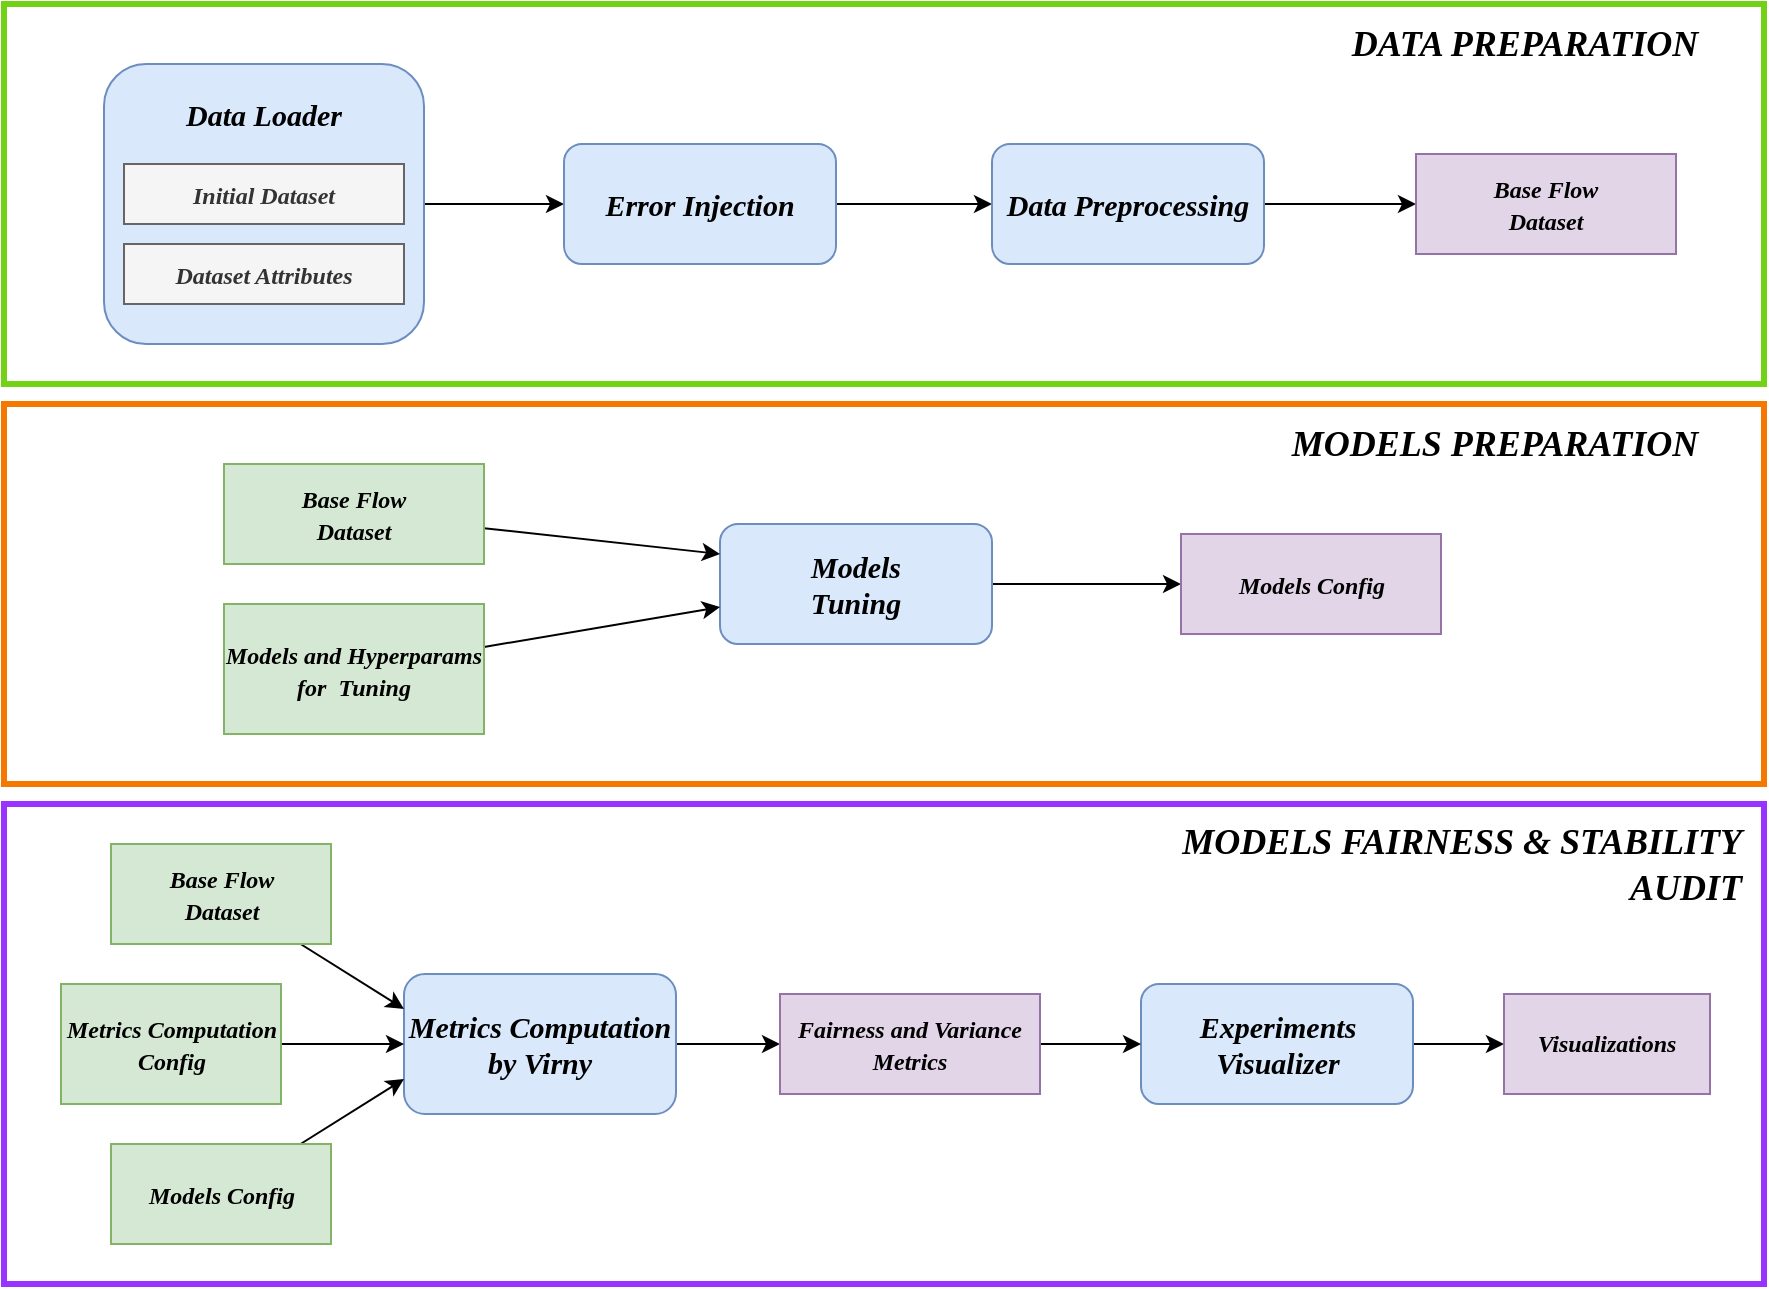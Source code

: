 <mxfile version="21.2.9" type="device">
  <diagram name="Page-1" id="UoKeEZk8qrJiN1z6IXMx">
    <mxGraphModel dx="1362" dy="766" grid="1" gridSize="10" guides="1" tooltips="1" connect="1" arrows="1" fold="1" page="1" pageScale="1" pageWidth="850" pageHeight="1100" math="0" shadow="0">
      <root>
        <mxCell id="0" />
        <mxCell id="1" parent="0" />
        <mxCell id="5Q4gcwFhn1eUK5E1_kNt-127" value="" style="rounded=0;whiteSpace=wrap;html=1;glass=0;fillColor=none;strokeWidth=3;strokeColor=#f57900;perimeterSpacing=1;" parent="1" vertex="1">
          <mxGeometry x="100" y="280" width="880" height="190" as="geometry" />
        </mxCell>
        <mxCell id="5Q4gcwFhn1eUK5E1_kNt-125" value="" style="rounded=0;whiteSpace=wrap;html=1;glass=0;fillColor=none;strokeWidth=3;strokeColor=#73d216;" parent="1" vertex="1">
          <mxGeometry x="100" y="80" width="880" height="190" as="geometry" />
        </mxCell>
        <mxCell id="5Q4gcwFhn1eUK5E1_kNt-126" value="&lt;b&gt;&lt;font data-font-src=&quot;https://fonts.googleapis.com/css?family=Merienda+One+&quot; style=&quot;font-size: 19px;&quot; face=&quot;Merienda One&quot;&gt;&lt;i&gt;&lt;font style=&quot;font-size: 19px;&quot;&gt;&lt;font style=&quot;font-size: 19px;&quot;&gt;&lt;font style=&quot;font-size: 19px;&quot;&gt;&lt;font style=&quot;font-size: 19px;&quot;&gt;&lt;font style=&quot;font-size: 18px;&quot;&gt;&lt;font style=&quot;font-size: 18px;&quot;&gt;DATA PREPARATION&lt;br&gt;&lt;/font&gt;&lt;/font&gt;&lt;/font&gt;&lt;/font&gt;&lt;/font&gt;&lt;/font&gt;&lt;/i&gt;&lt;/font&gt;&lt;/b&gt;" style="text;html=1;align=center;verticalAlign=middle;resizable=0;points=[];autosize=1;strokeColor=none;fillColor=none;" parent="1" vertex="1">
          <mxGeometry x="740" y="80" width="240" height="40" as="geometry" />
        </mxCell>
        <mxCell id="uEqAPO-9SHNmqftn-ccm-13" value="&lt;b&gt;&lt;font data-font-src=&quot;https://fonts.googleapis.com/css?family=Merienda+One+&quot; style=&quot;font-size: 19px;&quot; face=&quot;Merienda One&quot;&gt;&lt;i&gt;&lt;font style=&quot;font-size: 19px;&quot;&gt;&lt;font style=&quot;font-size: 19px;&quot;&gt;&lt;font style=&quot;font-size: 19px;&quot;&gt;&lt;font style=&quot;font-size: 19px;&quot;&gt;&lt;font style=&quot;font-size: 18px;&quot;&gt;&lt;font style=&quot;font-size: 18px;&quot;&gt;MODELS PREPARATION&lt;br&gt;&lt;/font&gt;&lt;/font&gt;&lt;/font&gt;&lt;/font&gt;&lt;/font&gt;&lt;/font&gt;&lt;/i&gt;&lt;/font&gt;&lt;/b&gt;" style="text;html=1;align=center;verticalAlign=middle;resizable=0;points=[];autosize=1;strokeColor=none;fillColor=none;" parent="1" vertex="1">
          <mxGeometry x="710" y="280" width="270" height="40" as="geometry" />
        </mxCell>
        <mxCell id="uEqAPO-9SHNmqftn-ccm-27" value="" style="rounded=0;whiteSpace=wrap;html=1;glass=0;fillColor=none;strokeWidth=3;strokeColor=#9933FF;" parent="1" vertex="1">
          <mxGeometry x="100" y="480" width="880" height="240" as="geometry" />
        </mxCell>
        <mxCell id="JGCpyCc607zzTOORuiyY-37" style="edgeStyle=orthogonalEdgeStyle;rounded=0;orthogonalLoop=1;jettySize=auto;html=1;entryX=0;entryY=0.5;entryDx=0;entryDy=0;" edge="1" parent="1" source="uEqAPO-9SHNmqftn-ccm-25" target="JGCpyCc607zzTOORuiyY-21">
          <mxGeometry relative="1" as="geometry" />
        </mxCell>
        <mxCell id="uEqAPO-9SHNmqftn-ccm-25" value="&lt;div style=&quot;font-size: 15px;&quot;&gt;&lt;font style=&quot;font-size: 15px;&quot; data-font-src=&quot;https://fonts.googleapis.com/css?family=Berkshire+Swash&quot; face=&quot;Verdana&quot;&gt;&lt;i&gt;&lt;font style=&quot;font-size: 15px;&quot;&gt;&lt;font style=&quot;font-size: 15px;&quot;&gt;&lt;font style=&quot;font-size: 15px;&quot;&gt;&lt;b&gt;Experiments&lt;/b&gt;&lt;/font&gt;&lt;/font&gt;&lt;/font&gt;&lt;/i&gt;&lt;/font&gt;&lt;/div&gt;&lt;div style=&quot;font-size: 15px;&quot;&gt;&lt;font style=&quot;font-size: 15px;&quot; data-font-src=&quot;https://fonts.googleapis.com/css?family=Berkshire+Swash&quot; face=&quot;Verdana&quot;&gt;&lt;i&gt;&lt;font style=&quot;font-size: 15px;&quot;&gt;&lt;font style=&quot;font-size: 15px;&quot;&gt;&lt;font style=&quot;font-size: 15px;&quot;&gt;&lt;b&gt;Visualizer&lt;/b&gt;&lt;/font&gt;&lt;/font&gt;&lt;/font&gt;&lt;/i&gt;&lt;/font&gt;&lt;/div&gt;" style="rounded=1;whiteSpace=wrap;html=1;fillColor=#dae8fc;strokeColor=#6c8ebf;shadow=0;gradientColor=none;" parent="1" vertex="1">
          <mxGeometry x="668.5" y="570" width="136" height="60" as="geometry" />
        </mxCell>
        <mxCell id="JGCpyCc607zzTOORuiyY-35" style="edgeStyle=orthogonalEdgeStyle;rounded=0;orthogonalLoop=1;jettySize=auto;html=1;entryX=0;entryY=0.5;entryDx=0;entryDy=0;" edge="1" parent="1" source="uEqAPO-9SHNmqftn-ccm-26" target="JGCpyCc607zzTOORuiyY-20">
          <mxGeometry relative="1" as="geometry" />
        </mxCell>
        <mxCell id="uEqAPO-9SHNmqftn-ccm-26" value="&lt;div style=&quot;font-size: 15px;&quot;&gt;&lt;font style=&quot;font-size: 15px;&quot; data-font-src=&quot;https://fonts.googleapis.com/css?family=Berkshire+Swash&quot; face=&quot;Verdana&quot;&gt;&lt;i&gt;&lt;font style=&quot;font-size: 15px;&quot;&gt;&lt;font style=&quot;font-size: 15px;&quot;&gt;&lt;font style=&quot;font-size: 15px;&quot;&gt;&lt;b&gt;Metrics Computation &lt;br&gt;&lt;/b&gt;&lt;/font&gt;&lt;/font&gt;&lt;/font&gt;&lt;/i&gt;&lt;/font&gt;&lt;/div&gt;&lt;div style=&quot;font-size: 15px;&quot;&gt;&lt;font style=&quot;font-size: 15px;&quot; data-font-src=&quot;https://fonts.googleapis.com/css?family=Berkshire+Swash&quot; face=&quot;Verdana&quot;&gt;&lt;i&gt;&lt;font style=&quot;font-size: 15px;&quot;&gt;&lt;font style=&quot;font-size: 15px;&quot;&gt;&lt;font style=&quot;font-size: 15px;&quot;&gt;&lt;b&gt;by Virny&lt;br&gt;&lt;/b&gt;&lt;/font&gt;&lt;/font&gt;&lt;/font&gt;&lt;/i&gt;&lt;/font&gt;&lt;/div&gt;" style="rounded=1;whiteSpace=wrap;html=1;fillColor=#dae8fc;strokeColor=#6c8ebf;shadow=0;gradientColor=none;" parent="1" vertex="1">
          <mxGeometry x="300" y="565" width="136" height="70" as="geometry" />
        </mxCell>
        <mxCell id="uEqAPO-9SHNmqftn-ccm-29" value="&lt;div align=&quot;right&quot;&gt;&lt;b&gt;&lt;font data-font-src=&quot;https://fonts.googleapis.com/css?family=Merienda+One+&quot; style=&quot;font-size: 19px;&quot; face=&quot;Merienda One&quot;&gt;&lt;i&gt;&lt;font style=&quot;font-size: 19px;&quot;&gt;&lt;font style=&quot;font-size: 19px;&quot;&gt;&lt;font style=&quot;font-size: 19px;&quot;&gt;&lt;font style=&quot;font-size: 19px;&quot;&gt;&lt;font style=&quot;font-size: 18px;&quot;&gt;&lt;font style=&quot;font-size: 18px;&quot;&gt;MODELS FAIRNESS &amp;amp; STABILITY &lt;br&gt;&lt;/font&gt;&lt;/font&gt;&lt;/font&gt;&lt;/font&gt;&lt;/font&gt;&lt;/font&gt;&lt;/i&gt;&lt;/font&gt;&lt;/b&gt;&lt;/div&gt;&lt;div align=&quot;right&quot;&gt;&lt;b&gt;&lt;font data-font-src=&quot;https://fonts.googleapis.com/css?family=Merienda+One+&quot; style=&quot;font-size: 19px;&quot; face=&quot;Merienda One&quot;&gt;&lt;i&gt;&lt;font style=&quot;font-size: 19px;&quot;&gt;&lt;font style=&quot;font-size: 19px;&quot;&gt;&lt;font style=&quot;font-size: 19px;&quot;&gt;&lt;font style=&quot;font-size: 19px;&quot;&gt;&lt;font style=&quot;font-size: 18px;&quot;&gt;&lt;font style=&quot;font-size: 18px;&quot;&gt;AUDIT&lt;/font&gt;&lt;/font&gt;&lt;/font&gt;&lt;/font&gt;&lt;/font&gt;&lt;/font&gt;&lt;/i&gt;&lt;/font&gt;&lt;/b&gt;&lt;/div&gt;" style="text;html=1;align=right;verticalAlign=middle;resizable=0;points=[];autosize=1;strokeColor=none;fillColor=none;" parent="1" vertex="1">
          <mxGeometry x="610" y="480" width="360" height="60" as="geometry" />
        </mxCell>
        <mxCell id="JGCpyCc607zzTOORuiyY-23" style="edgeStyle=orthogonalEdgeStyle;rounded=0;orthogonalLoop=1;jettySize=auto;html=1;entryX=0;entryY=0.5;entryDx=0;entryDy=0;" edge="1" parent="1" source="JGCpyCc607zzTOORuiyY-1" target="JGCpyCc607zzTOORuiyY-2">
          <mxGeometry relative="1" as="geometry" />
        </mxCell>
        <mxCell id="JGCpyCc607zzTOORuiyY-1" value="" style="rounded=1;whiteSpace=wrap;html=1;fillColor=#dae8fc;strokeColor=#6c8ebf;shadow=0;gradientColor=none;" vertex="1" parent="1">
          <mxGeometry x="150" y="110" width="160" height="140" as="geometry" />
        </mxCell>
        <mxCell id="JGCpyCc607zzTOORuiyY-24" style="edgeStyle=orthogonalEdgeStyle;rounded=0;orthogonalLoop=1;jettySize=auto;html=1;entryX=0;entryY=0.5;entryDx=0;entryDy=0;" edge="1" parent="1" source="JGCpyCc607zzTOORuiyY-2" target="JGCpyCc607zzTOORuiyY-3">
          <mxGeometry relative="1" as="geometry" />
        </mxCell>
        <mxCell id="JGCpyCc607zzTOORuiyY-2" value="&lt;div style=&quot;font-size: 15px;&quot;&gt;&lt;font style=&quot;font-size: 15px;&quot; data-font-src=&quot;https://fonts.googleapis.com/css?family=Berkshire+Swash&quot; face=&quot;Verdana&quot;&gt;&lt;i&gt;&lt;font style=&quot;font-size: 15px;&quot;&gt;&lt;font style=&quot;font-size: 15px;&quot;&gt;&lt;font style=&quot;font-size: 15px;&quot;&gt;&lt;b&gt;Error Injection&lt;br&gt;&lt;/b&gt;&lt;/font&gt;&lt;/font&gt;&lt;/font&gt;&lt;/i&gt;&lt;/font&gt;&lt;/div&gt;" style="rounded=1;whiteSpace=wrap;html=1;fillColor=#dae8fc;strokeColor=#6c8ebf;shadow=0;gradientColor=none;" vertex="1" parent="1">
          <mxGeometry x="380" y="150" width="136" height="60" as="geometry" />
        </mxCell>
        <mxCell id="JGCpyCc607zzTOORuiyY-30" style="edgeStyle=orthogonalEdgeStyle;rounded=0;orthogonalLoop=1;jettySize=auto;html=1;entryX=0;entryY=0.5;entryDx=0;entryDy=0;" edge="1" parent="1" source="JGCpyCc607zzTOORuiyY-3" target="JGCpyCc607zzTOORuiyY-15">
          <mxGeometry relative="1" as="geometry" />
        </mxCell>
        <mxCell id="JGCpyCc607zzTOORuiyY-3" value="&lt;div style=&quot;font-size: 15px;&quot;&gt;&lt;font style=&quot;font-size: 15px;&quot; data-font-src=&quot;https://fonts.googleapis.com/css?family=Berkshire+Swash&quot; face=&quot;Verdana&quot;&gt;&lt;i&gt;&lt;font style=&quot;font-size: 15px;&quot;&gt;&lt;font style=&quot;font-size: 15px;&quot;&gt;&lt;font style=&quot;font-size: 15px;&quot;&gt;&lt;b&gt;Data Preprocessing&lt;/b&gt;&lt;/font&gt;&lt;/font&gt;&lt;/font&gt;&lt;/i&gt;&lt;/font&gt;&lt;/div&gt;" style="rounded=1;whiteSpace=wrap;html=1;fillColor=#dae8fc;strokeColor=#6c8ebf;shadow=0;gradientColor=none;" vertex="1" parent="1">
          <mxGeometry x="594" y="150" width="136" height="60" as="geometry" />
        </mxCell>
        <mxCell id="JGCpyCc607zzTOORuiyY-6" value="&lt;div style=&quot;font-size: 15px;&quot;&gt;&lt;font style=&quot;font-size: 15px;&quot;&gt;&lt;b&gt;&lt;font style=&quot;font-size: 15px;&quot; data-font-src=&quot;https://fonts.googleapis.com/css?family=Berkshire+Swash&quot; face=&quot;Verdana&quot;&gt;&lt;i&gt;&lt;font style=&quot;font-size: 15px;&quot;&gt;&lt;font style=&quot;font-size: 15px;&quot;&gt;&lt;font style=&quot;font-size: 15px;&quot;&gt;Data Loader&lt;br&gt;&lt;/font&gt;&lt;/font&gt;&lt;/font&gt;&lt;/i&gt;&lt;/font&gt;&lt;/b&gt;&lt;/font&gt;&lt;/div&gt;" style="text;html=1;strokeColor=none;fillColor=none;align=center;verticalAlign=middle;whiteSpace=wrap;rounded=0;" vertex="1" parent="1">
          <mxGeometry x="140" y="120" width="180" height="30" as="geometry" />
        </mxCell>
        <mxCell id="JGCpyCc607zzTOORuiyY-7" value="&lt;div style=&quot;font-size: 13px;&quot;&gt;&lt;font style=&quot;font-size: 13px;&quot;&gt;&lt;b&gt;&lt;font style=&quot;font-size: 13px;&quot; data-font-src=&quot;https://fonts.googleapis.com/css?family=Berkshire+Swash&quot; face=&quot;Verdana&quot;&gt;&lt;i&gt;&lt;font style=&quot;font-size: 13px;&quot;&gt;&lt;font style=&quot;font-size: 12px;&quot;&gt;&lt;font style=&quot;font-size: 12px;&quot;&gt;Initial Dataset&lt;br&gt;&lt;/font&gt;&lt;/font&gt;&lt;/font&gt;&lt;/i&gt;&lt;/font&gt;&lt;/b&gt;&lt;/font&gt;&lt;/div&gt;" style="rounded=0;whiteSpace=wrap;html=1;fillColor=#f5f5f5;fontColor=#333333;strokeColor=#666666;" vertex="1" parent="1">
          <mxGeometry x="160" y="160" width="140" height="30" as="geometry" />
        </mxCell>
        <mxCell id="JGCpyCc607zzTOORuiyY-8" value="&lt;div style=&quot;font-size: 13px;&quot;&gt;&lt;font style=&quot;font-size: 13px;&quot;&gt;&lt;b&gt;&lt;font style=&quot;font-size: 13px;&quot; data-font-src=&quot;https://fonts.googleapis.com/css?family=Berkshire+Swash&quot; face=&quot;Verdana&quot;&gt;&lt;i&gt;&lt;font style=&quot;font-size: 13px;&quot;&gt;&lt;font style=&quot;font-size: 12px;&quot;&gt;&lt;font style=&quot;font-size: 12px;&quot;&gt;Dataset Attributes&lt;br&gt;&lt;/font&gt;&lt;/font&gt;&lt;/font&gt;&lt;/i&gt;&lt;/font&gt;&lt;/b&gt;&lt;/font&gt;&lt;/div&gt;" style="rounded=0;whiteSpace=wrap;html=1;fillColor=#f5f5f5;fontColor=#333333;strokeColor=#666666;" vertex="1" parent="1">
          <mxGeometry x="160" y="200" width="140" height="30" as="geometry" />
        </mxCell>
        <mxCell id="JGCpyCc607zzTOORuiyY-28" style="edgeStyle=orthogonalEdgeStyle;rounded=0;orthogonalLoop=1;jettySize=auto;html=1;entryX=0;entryY=0.5;entryDx=0;entryDy=0;" edge="1" parent="1" source="JGCpyCc607zzTOORuiyY-11" target="JGCpyCc607zzTOORuiyY-16">
          <mxGeometry relative="1" as="geometry" />
        </mxCell>
        <mxCell id="JGCpyCc607zzTOORuiyY-11" value="&lt;div style=&quot;font-size: 15px;&quot;&gt;&lt;font style=&quot;font-size: 15px;&quot; data-font-src=&quot;https://fonts.googleapis.com/css?family=Berkshire+Swash&quot; face=&quot;Verdana&quot;&gt;&lt;i&gt;&lt;font style=&quot;font-size: 15px;&quot;&gt;&lt;font style=&quot;font-size: 15px;&quot;&gt;&lt;font style=&quot;font-size: 15px;&quot;&gt;&lt;b&gt;Models &lt;br&gt;Tuning&lt;/b&gt;&lt;/font&gt;&lt;/font&gt;&lt;/font&gt;&lt;/i&gt;&lt;/font&gt;&lt;/div&gt;" style="rounded=1;whiteSpace=wrap;html=1;fillColor=#dae8fc;strokeColor=#6c8ebf;shadow=0;gradientColor=none;" vertex="1" parent="1">
          <mxGeometry x="458" y="340" width="136" height="60" as="geometry" />
        </mxCell>
        <mxCell id="JGCpyCc607zzTOORuiyY-26" style="rounded=0;orthogonalLoop=1;jettySize=auto;html=1;entryX=0;entryY=0.25;entryDx=0;entryDy=0;" edge="1" parent="1" source="JGCpyCc607zzTOORuiyY-12" target="JGCpyCc607zzTOORuiyY-11">
          <mxGeometry relative="1" as="geometry" />
        </mxCell>
        <mxCell id="JGCpyCc607zzTOORuiyY-12" value="&lt;div style=&quot;font-size: 13px;&quot;&gt;&lt;font style=&quot;font-size: 13px;&quot;&gt;&lt;b&gt;&lt;font style=&quot;font-size: 13px;&quot; data-font-src=&quot;https://fonts.googleapis.com/css?family=Berkshire+Swash&quot; face=&quot;Verdana&quot;&gt;&lt;i&gt;&lt;font style=&quot;font-size: 13px;&quot;&gt;&lt;font style=&quot;font-size: 12px;&quot;&gt;&lt;font style=&quot;font-size: 12px;&quot;&gt;Base Flow&lt;/font&gt;&lt;/font&gt;&lt;/font&gt;&lt;/i&gt;&lt;/font&gt;&lt;/b&gt;&lt;/font&gt;&lt;/div&gt;&lt;div style=&quot;font-size: 13px;&quot;&gt;&lt;font style=&quot;font-size: 13px;&quot;&gt;&lt;b&gt;&lt;font style=&quot;font-size: 13px;&quot; data-font-src=&quot;https://fonts.googleapis.com/css?family=Berkshire+Swash&quot; face=&quot;Verdana&quot;&gt;&lt;i&gt;&lt;font style=&quot;font-size: 13px;&quot;&gt;&lt;font style=&quot;font-size: 12px;&quot;&gt;&lt;font style=&quot;font-size: 12px;&quot;&gt;Dataset&lt;br&gt;&lt;/font&gt;&lt;/font&gt;&lt;/font&gt;&lt;/i&gt;&lt;/font&gt;&lt;/b&gt;&lt;/font&gt;&lt;/div&gt;" style="rounded=0;whiteSpace=wrap;html=1;fillColor=#d5e8d4;strokeColor=#82b366;" vertex="1" parent="1">
          <mxGeometry x="210" y="310" width="130" height="50" as="geometry" />
        </mxCell>
        <mxCell id="JGCpyCc607zzTOORuiyY-27" style="rounded=0;orthogonalLoop=1;jettySize=auto;html=1;" edge="1" parent="1" source="JGCpyCc607zzTOORuiyY-13" target="JGCpyCc607zzTOORuiyY-11">
          <mxGeometry relative="1" as="geometry" />
        </mxCell>
        <mxCell id="JGCpyCc607zzTOORuiyY-13" value="&lt;div style=&quot;font-size: 13px;&quot;&gt;&lt;font style=&quot;font-size: 13px;&quot;&gt;&lt;b&gt;&lt;font style=&quot;font-size: 13px;&quot; data-font-src=&quot;https://fonts.googleapis.com/css?family=Berkshire+Swash&quot; face=&quot;Verdana&quot;&gt;&lt;i&gt;&lt;font style=&quot;font-size: 13px;&quot;&gt;&lt;font style=&quot;font-size: 12px;&quot;&gt;&lt;font style=&quot;font-size: 12px;&quot;&gt;Models and Hyperparams for&amp;nbsp; Tuning&lt;br&gt;&lt;/font&gt;&lt;/font&gt;&lt;/font&gt;&lt;/i&gt;&lt;/font&gt;&lt;/b&gt;&lt;/font&gt;&lt;/div&gt;" style="rounded=0;whiteSpace=wrap;html=1;fillColor=#d5e8d4;strokeColor=#82b366;" vertex="1" parent="1">
          <mxGeometry x="210" y="380" width="130" height="65" as="geometry" />
        </mxCell>
        <mxCell id="JGCpyCc607zzTOORuiyY-15" value="&lt;div style=&quot;font-size: 13px;&quot;&gt;&lt;font style=&quot;font-size: 13px;&quot;&gt;&lt;b&gt;&lt;font style=&quot;font-size: 13px;&quot; data-font-src=&quot;https://fonts.googleapis.com/css?family=Berkshire+Swash&quot; face=&quot;Verdana&quot;&gt;&lt;i&gt;&lt;font style=&quot;font-size: 13px;&quot;&gt;&lt;font style=&quot;font-size: 12px;&quot;&gt;&lt;font style=&quot;font-size: 12px;&quot;&gt;Base Flow&lt;/font&gt;&lt;/font&gt;&lt;/font&gt;&lt;/i&gt;&lt;/font&gt;&lt;/b&gt;&lt;/font&gt;&lt;/div&gt;&lt;div style=&quot;font-size: 13px;&quot;&gt;&lt;font style=&quot;font-size: 13px;&quot;&gt;&lt;b&gt;&lt;font style=&quot;font-size: 13px;&quot; data-font-src=&quot;https://fonts.googleapis.com/css?family=Berkshire+Swash&quot; face=&quot;Verdana&quot;&gt;&lt;i&gt;&lt;font style=&quot;font-size: 13px;&quot;&gt;&lt;font style=&quot;font-size: 12px;&quot;&gt;&lt;font style=&quot;font-size: 12px;&quot;&gt;Dataset&lt;br&gt;&lt;/font&gt;&lt;/font&gt;&lt;/font&gt;&lt;/i&gt;&lt;/font&gt;&lt;/b&gt;&lt;/font&gt;&lt;/div&gt;" style="rounded=0;whiteSpace=wrap;html=1;fillColor=#e1d5e7;strokeColor=#9673a6;" vertex="1" parent="1">
          <mxGeometry x="806" y="155" width="130" height="50" as="geometry" />
        </mxCell>
        <mxCell id="JGCpyCc607zzTOORuiyY-16" value="&lt;div style=&quot;font-size: 13px;&quot;&gt;&lt;font style=&quot;font-size: 13px;&quot;&gt;&lt;b&gt;&lt;font style=&quot;font-size: 13px;&quot; data-font-src=&quot;https://fonts.googleapis.com/css?family=Berkshire+Swash&quot; face=&quot;Verdana&quot;&gt;&lt;i&gt;&lt;font style=&quot;font-size: 13px;&quot;&gt;&lt;font style=&quot;font-size: 12px;&quot;&gt;&lt;font style=&quot;font-size: 12px;&quot;&gt;Models Config&lt;br&gt;&lt;/font&gt;&lt;/font&gt;&lt;/font&gt;&lt;/i&gt;&lt;/font&gt;&lt;/b&gt;&lt;/font&gt;&lt;/div&gt;" style="rounded=0;whiteSpace=wrap;html=1;fillColor=#e1d5e7;strokeColor=#9673a6;" vertex="1" parent="1">
          <mxGeometry x="688.5" y="345" width="130" height="50" as="geometry" />
        </mxCell>
        <mxCell id="JGCpyCc607zzTOORuiyY-34" style="rounded=0;orthogonalLoop=1;jettySize=auto;html=1;entryX=0;entryY=0.25;entryDx=0;entryDy=0;" edge="1" parent="1" source="JGCpyCc607zzTOORuiyY-17" target="uEqAPO-9SHNmqftn-ccm-26">
          <mxGeometry relative="1" as="geometry" />
        </mxCell>
        <mxCell id="JGCpyCc607zzTOORuiyY-17" value="&lt;div style=&quot;font-size: 13px;&quot;&gt;&lt;font style=&quot;font-size: 13px;&quot;&gt;&lt;b&gt;&lt;font style=&quot;font-size: 13px;&quot; data-font-src=&quot;https://fonts.googleapis.com/css?family=Berkshire+Swash&quot; face=&quot;Verdana&quot;&gt;&lt;i&gt;&lt;font style=&quot;font-size: 13px;&quot;&gt;&lt;font style=&quot;font-size: 12px;&quot;&gt;&lt;font style=&quot;font-size: 12px;&quot;&gt;Base Flow&lt;/font&gt;&lt;/font&gt;&lt;/font&gt;&lt;/i&gt;&lt;/font&gt;&lt;/b&gt;&lt;/font&gt;&lt;/div&gt;&lt;div style=&quot;font-size: 13px;&quot;&gt;&lt;font style=&quot;font-size: 13px;&quot;&gt;&lt;b&gt;&lt;font style=&quot;font-size: 13px;&quot; data-font-src=&quot;https://fonts.googleapis.com/css?family=Berkshire+Swash&quot; face=&quot;Verdana&quot;&gt;&lt;i&gt;&lt;font style=&quot;font-size: 13px;&quot;&gt;&lt;font style=&quot;font-size: 12px;&quot;&gt;&lt;font style=&quot;font-size: 12px;&quot;&gt;Dataset&lt;br&gt;&lt;/font&gt;&lt;/font&gt;&lt;/font&gt;&lt;/i&gt;&lt;/font&gt;&lt;/b&gt;&lt;/font&gt;&lt;/div&gt;" style="rounded=0;whiteSpace=wrap;html=1;fillColor=#d5e8d4;strokeColor=#82b366;" vertex="1" parent="1">
          <mxGeometry x="153.5" y="500" width="110" height="50" as="geometry" />
        </mxCell>
        <mxCell id="JGCpyCc607zzTOORuiyY-33" style="rounded=0;orthogonalLoop=1;jettySize=auto;html=1;entryX=0;entryY=0.75;entryDx=0;entryDy=0;" edge="1" parent="1" source="JGCpyCc607zzTOORuiyY-18" target="uEqAPO-9SHNmqftn-ccm-26">
          <mxGeometry relative="1" as="geometry" />
        </mxCell>
        <mxCell id="JGCpyCc607zzTOORuiyY-18" value="&lt;div style=&quot;font-size: 13px;&quot;&gt;&lt;font style=&quot;font-size: 13px;&quot;&gt;&lt;b&gt;&lt;font style=&quot;font-size: 13px;&quot; data-font-src=&quot;https://fonts.googleapis.com/css?family=Berkshire+Swash&quot; face=&quot;Verdana&quot;&gt;&lt;i&gt;&lt;font style=&quot;font-size: 13px;&quot;&gt;&lt;font style=&quot;font-size: 12px;&quot;&gt;&lt;font style=&quot;font-size: 12px;&quot;&gt;Models Config&lt;br&gt;&lt;/font&gt;&lt;/font&gt;&lt;/font&gt;&lt;/i&gt;&lt;/font&gt;&lt;/b&gt;&lt;/font&gt;&lt;/div&gt;" style="rounded=0;whiteSpace=wrap;html=1;fillColor=#d5e8d4;strokeColor=#82b366;" vertex="1" parent="1">
          <mxGeometry x="153.5" y="650" width="110" height="50" as="geometry" />
        </mxCell>
        <mxCell id="JGCpyCc607zzTOORuiyY-32" style="edgeStyle=orthogonalEdgeStyle;rounded=0;orthogonalLoop=1;jettySize=auto;html=1;entryX=0;entryY=0.5;entryDx=0;entryDy=0;" edge="1" parent="1" source="JGCpyCc607zzTOORuiyY-19" target="uEqAPO-9SHNmqftn-ccm-26">
          <mxGeometry relative="1" as="geometry" />
        </mxCell>
        <mxCell id="JGCpyCc607zzTOORuiyY-19" value="&lt;div style=&quot;font-size: 13px;&quot;&gt;&lt;font style=&quot;font-size: 13px;&quot;&gt;&lt;b&gt;&lt;font style=&quot;font-size: 13px;&quot; data-font-src=&quot;https://fonts.googleapis.com/css?family=Berkshire+Swash&quot; face=&quot;Verdana&quot;&gt;&lt;i&gt;&lt;font style=&quot;font-size: 13px;&quot;&gt;&lt;font style=&quot;font-size: 12px;&quot;&gt;&lt;font style=&quot;font-size: 12px;&quot;&gt;Metrics Computation &lt;br&gt;&lt;/font&gt;&lt;/font&gt;&lt;/font&gt;&lt;/i&gt;&lt;/font&gt;&lt;/b&gt;&lt;/font&gt;&lt;/div&gt;&lt;div style=&quot;font-size: 13px;&quot;&gt;&lt;font style=&quot;font-size: 13px;&quot;&gt;&lt;b&gt;&lt;font style=&quot;font-size: 13px;&quot; data-font-src=&quot;https://fonts.googleapis.com/css?family=Berkshire+Swash&quot; face=&quot;Verdana&quot;&gt;&lt;i&gt;&lt;font style=&quot;font-size: 13px;&quot;&gt;&lt;font style=&quot;font-size: 12px;&quot;&gt;&lt;font style=&quot;font-size: 12px;&quot;&gt;Config&lt;br&gt;&lt;/font&gt;&lt;/font&gt;&lt;/font&gt;&lt;/i&gt;&lt;/font&gt;&lt;/b&gt;&lt;/font&gt;&lt;/div&gt;" style="rounded=0;whiteSpace=wrap;html=1;fillColor=#d5e8d4;strokeColor=#82b366;" vertex="1" parent="1">
          <mxGeometry x="128.5" y="570" width="110" height="60" as="geometry" />
        </mxCell>
        <mxCell id="JGCpyCc607zzTOORuiyY-36" style="edgeStyle=orthogonalEdgeStyle;rounded=0;orthogonalLoop=1;jettySize=auto;html=1;entryX=0;entryY=0.5;entryDx=0;entryDy=0;" edge="1" parent="1" source="JGCpyCc607zzTOORuiyY-20" target="uEqAPO-9SHNmqftn-ccm-25">
          <mxGeometry relative="1" as="geometry" />
        </mxCell>
        <mxCell id="JGCpyCc607zzTOORuiyY-20" value="&lt;div style=&quot;font-size: 13px;&quot;&gt;&lt;font style=&quot;font-size: 13px;&quot;&gt;&lt;b&gt;&lt;font style=&quot;font-size: 13px;&quot; data-font-src=&quot;https://fonts.googleapis.com/css?family=Berkshire+Swash&quot; face=&quot;Verdana&quot;&gt;&lt;i&gt;&lt;font style=&quot;font-size: 13px;&quot;&gt;&lt;font style=&quot;font-size: 12px;&quot;&gt;&lt;font style=&quot;font-size: 12px;&quot;&gt;Fairness and Variance Metrics&lt;br&gt;&lt;/font&gt;&lt;/font&gt;&lt;/font&gt;&lt;/i&gt;&lt;/font&gt;&lt;/b&gt;&lt;/font&gt;&lt;/div&gt;" style="rounded=0;whiteSpace=wrap;html=1;fillColor=#e1d5e7;strokeColor=#9673a6;" vertex="1" parent="1">
          <mxGeometry x="488" y="575" width="130" height="50" as="geometry" />
        </mxCell>
        <mxCell id="JGCpyCc607zzTOORuiyY-21" value="&lt;font face=&quot;Verdana&quot;&gt;&lt;b&gt;&lt;i&gt;Visualizations&lt;/i&gt;&lt;/b&gt;&lt;/font&gt;" style="rounded=0;whiteSpace=wrap;html=1;fillColor=#e1d5e7;strokeColor=#9673a6;" vertex="1" parent="1">
          <mxGeometry x="850" y="575" width="103" height="50" as="geometry" />
        </mxCell>
      </root>
    </mxGraphModel>
  </diagram>
</mxfile>
